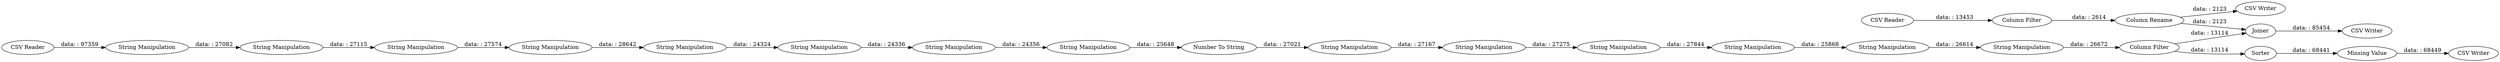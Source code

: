 digraph {
	"-5049368281730415943_9" [label="String Manipulation"]
	"-5049368281730415943_27" [label="String Manipulation"]
	"-5049368281730415943_5" [label="String Manipulation"]
	"-5049368281730415943_16" [label="String Manipulation"]
	"-5049368281730415943_29" [label="Missing Value"]
	"-5049368281730415943_3" [label="String Manipulation"]
	"-5049368281730415943_26" [label="String Manipulation"]
	"-5049368281730415943_14" [label="String Manipulation"]
	"-5049368281730415943_21" [label="Column Filter"]
	"-5049368281730415943_28" [label="String Manipulation"]
	"-5049368281730415943_11" [label="Number To String"]
	"-5049368281730415943_18" [label="Column Filter"]
	"-5049368281730415943_19" [label="CSV Writer"]
	"-5049368281730415943_23" [label="CSV Writer"]
	"-5049368281730415943_24" [label=Joiner]
	"-5049368281730415943_2" [label="String Manipulation"]
	"-5049368281730415943_13" [label="String Manipulation"]
	"-5049368281730415943_12" [label="String Manipulation"]
	"-5049368281730415943_15" [label="String Manipulation"]
	"-5049368281730415943_4" [label="String Manipulation"]
	"-5049368281730415943_30" [label=Sorter]
	"-5049368281730415943_20" [label="CSV Reader"]
	"-5049368281730415943_22" [label="Column Rename"]
	"-5049368281730415943_17" [label="String Manipulation"]
	"-5049368281730415943_25" [label="CSV Writer"]
	"-5049368281730415943_1" [label="CSV Reader"]
	"-5049368281730415943_11" -> "-5049368281730415943_12" [label="data: : 27021"]
	"-5049368281730415943_22" -> "-5049368281730415943_23" [label="data: : 2123"]
	"-5049368281730415943_9" -> "-5049368281730415943_11" [label="data: : 25648"]
	"-5049368281730415943_20" -> "-5049368281730415943_21" [label="data: : 13453"]
	"-5049368281730415943_16" -> "-5049368281730415943_17" [label="data: : 26614"]
	"-5049368281730415943_17" -> "-5049368281730415943_18" [label="data: : 26672"]
	"-5049368281730415943_22" -> "-5049368281730415943_24" [label="data: : 2123"]
	"-5049368281730415943_15" -> "-5049368281730415943_16" [label="data: : 25868"]
	"-5049368281730415943_24" -> "-5049368281730415943_25" [label="data: : 85454"]
	"-5049368281730415943_18" -> "-5049368281730415943_24" [label="data: : 13114"]
	"-5049368281730415943_13" -> "-5049368281730415943_15" [label="data: : 27844"]
	"-5049368281730415943_18" -> "-5049368281730415943_30" [label="data: : 13114"]
	"-5049368281730415943_5" -> "-5049368281730415943_26" [label="data: : 28642"]
	"-5049368281730415943_29" -> "-5049368281730415943_19" [label="data: : 68449"]
	"-5049368281730415943_21" -> "-5049368281730415943_22" [label="data: : 2614"]
	"-5049368281730415943_28" -> "-5049368281730415943_9" [label="data: : 24356"]
	"-5049368281730415943_30" -> "-5049368281730415943_29" [label="data: : 68441"]
	"-5049368281730415943_26" -> "-5049368281730415943_27" [label="data: : 24324"]
	"-5049368281730415943_1" -> "-5049368281730415943_2" [label="data: : 97359"]
	"-5049368281730415943_12" -> "-5049368281730415943_14" [label="data: : 27167"]
	"-5049368281730415943_3" -> "-5049368281730415943_4" [label="data: : 27115"]
	"-5049368281730415943_14" -> "-5049368281730415943_13" [label="data: : 27275"]
	"-5049368281730415943_4" -> "-5049368281730415943_5" [label="data: : 27574"]
	"-5049368281730415943_2" -> "-5049368281730415943_3" [label="data: : 27082"]
	"-5049368281730415943_27" -> "-5049368281730415943_28" [label="data: : 24336"]
	rankdir=LR
}
